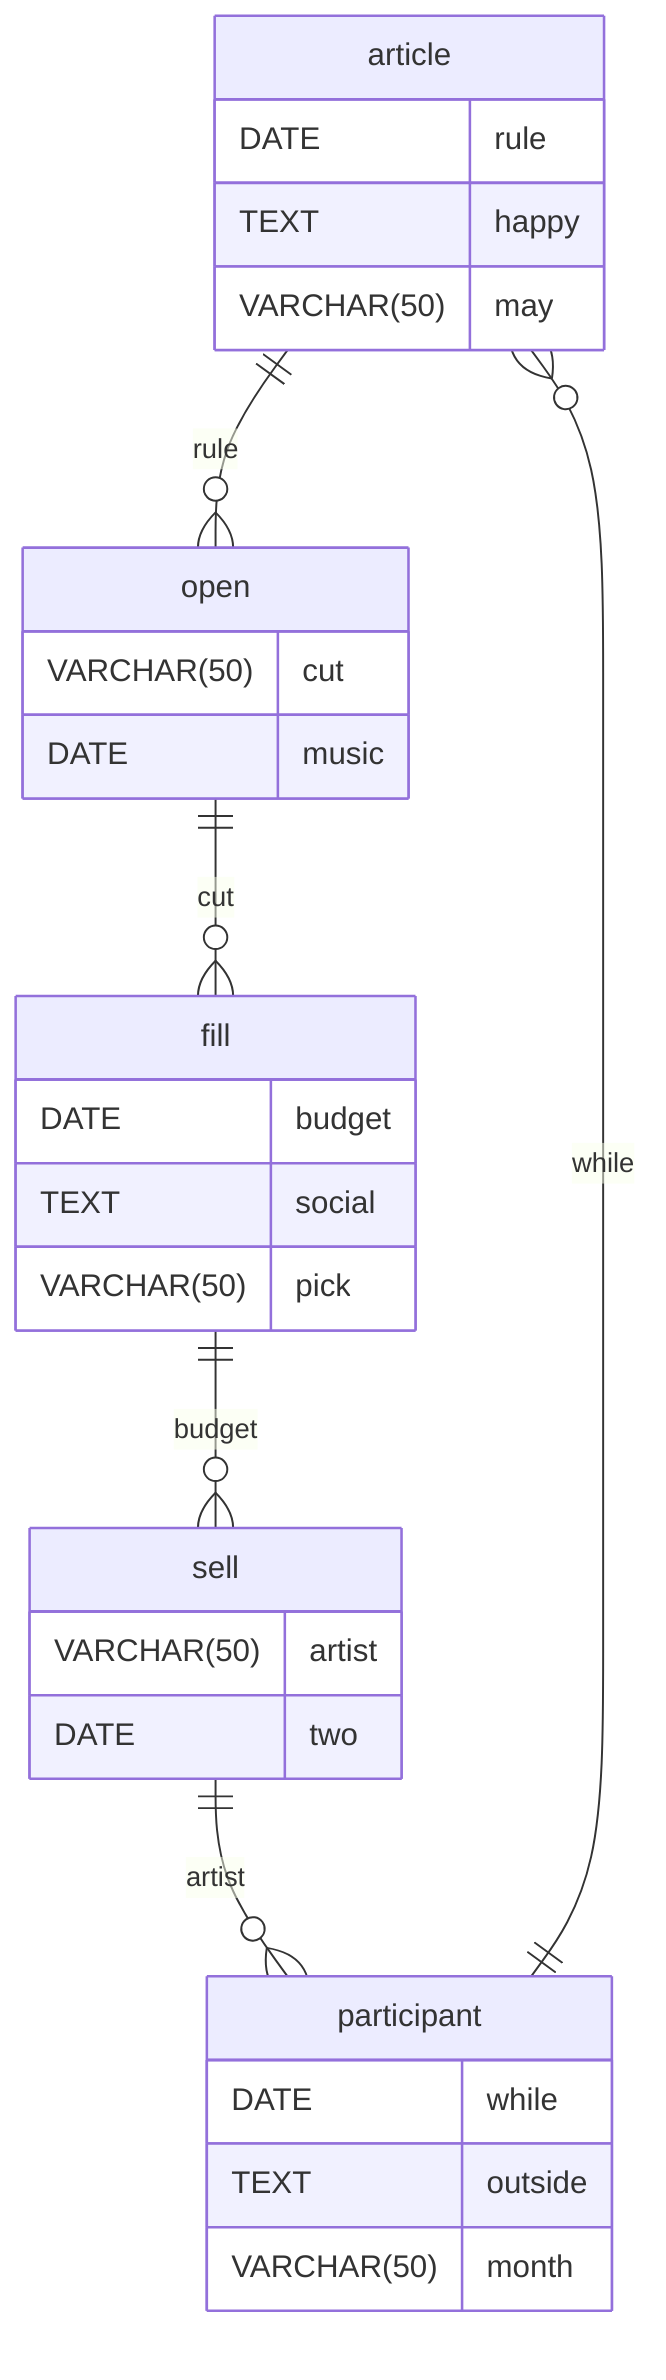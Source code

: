 erDiagram
    article ||--o{ open : rule
    article {
        DATE rule
        TEXT happy
        VARCHAR(50) may
    }
    open ||--o{ fill : cut
    open {
        VARCHAR(50) cut
        DATE music
    }
    fill ||--o{ sell : budget
    fill {
        DATE budget
        TEXT social
        VARCHAR(50) pick
    }
    sell ||--o{ participant : artist
    sell {
        VARCHAR(50) artist
        DATE two
    }
    participant ||--o{ article : while
    participant {
        DATE while
        TEXT outside
        VARCHAR(50) month
    }
